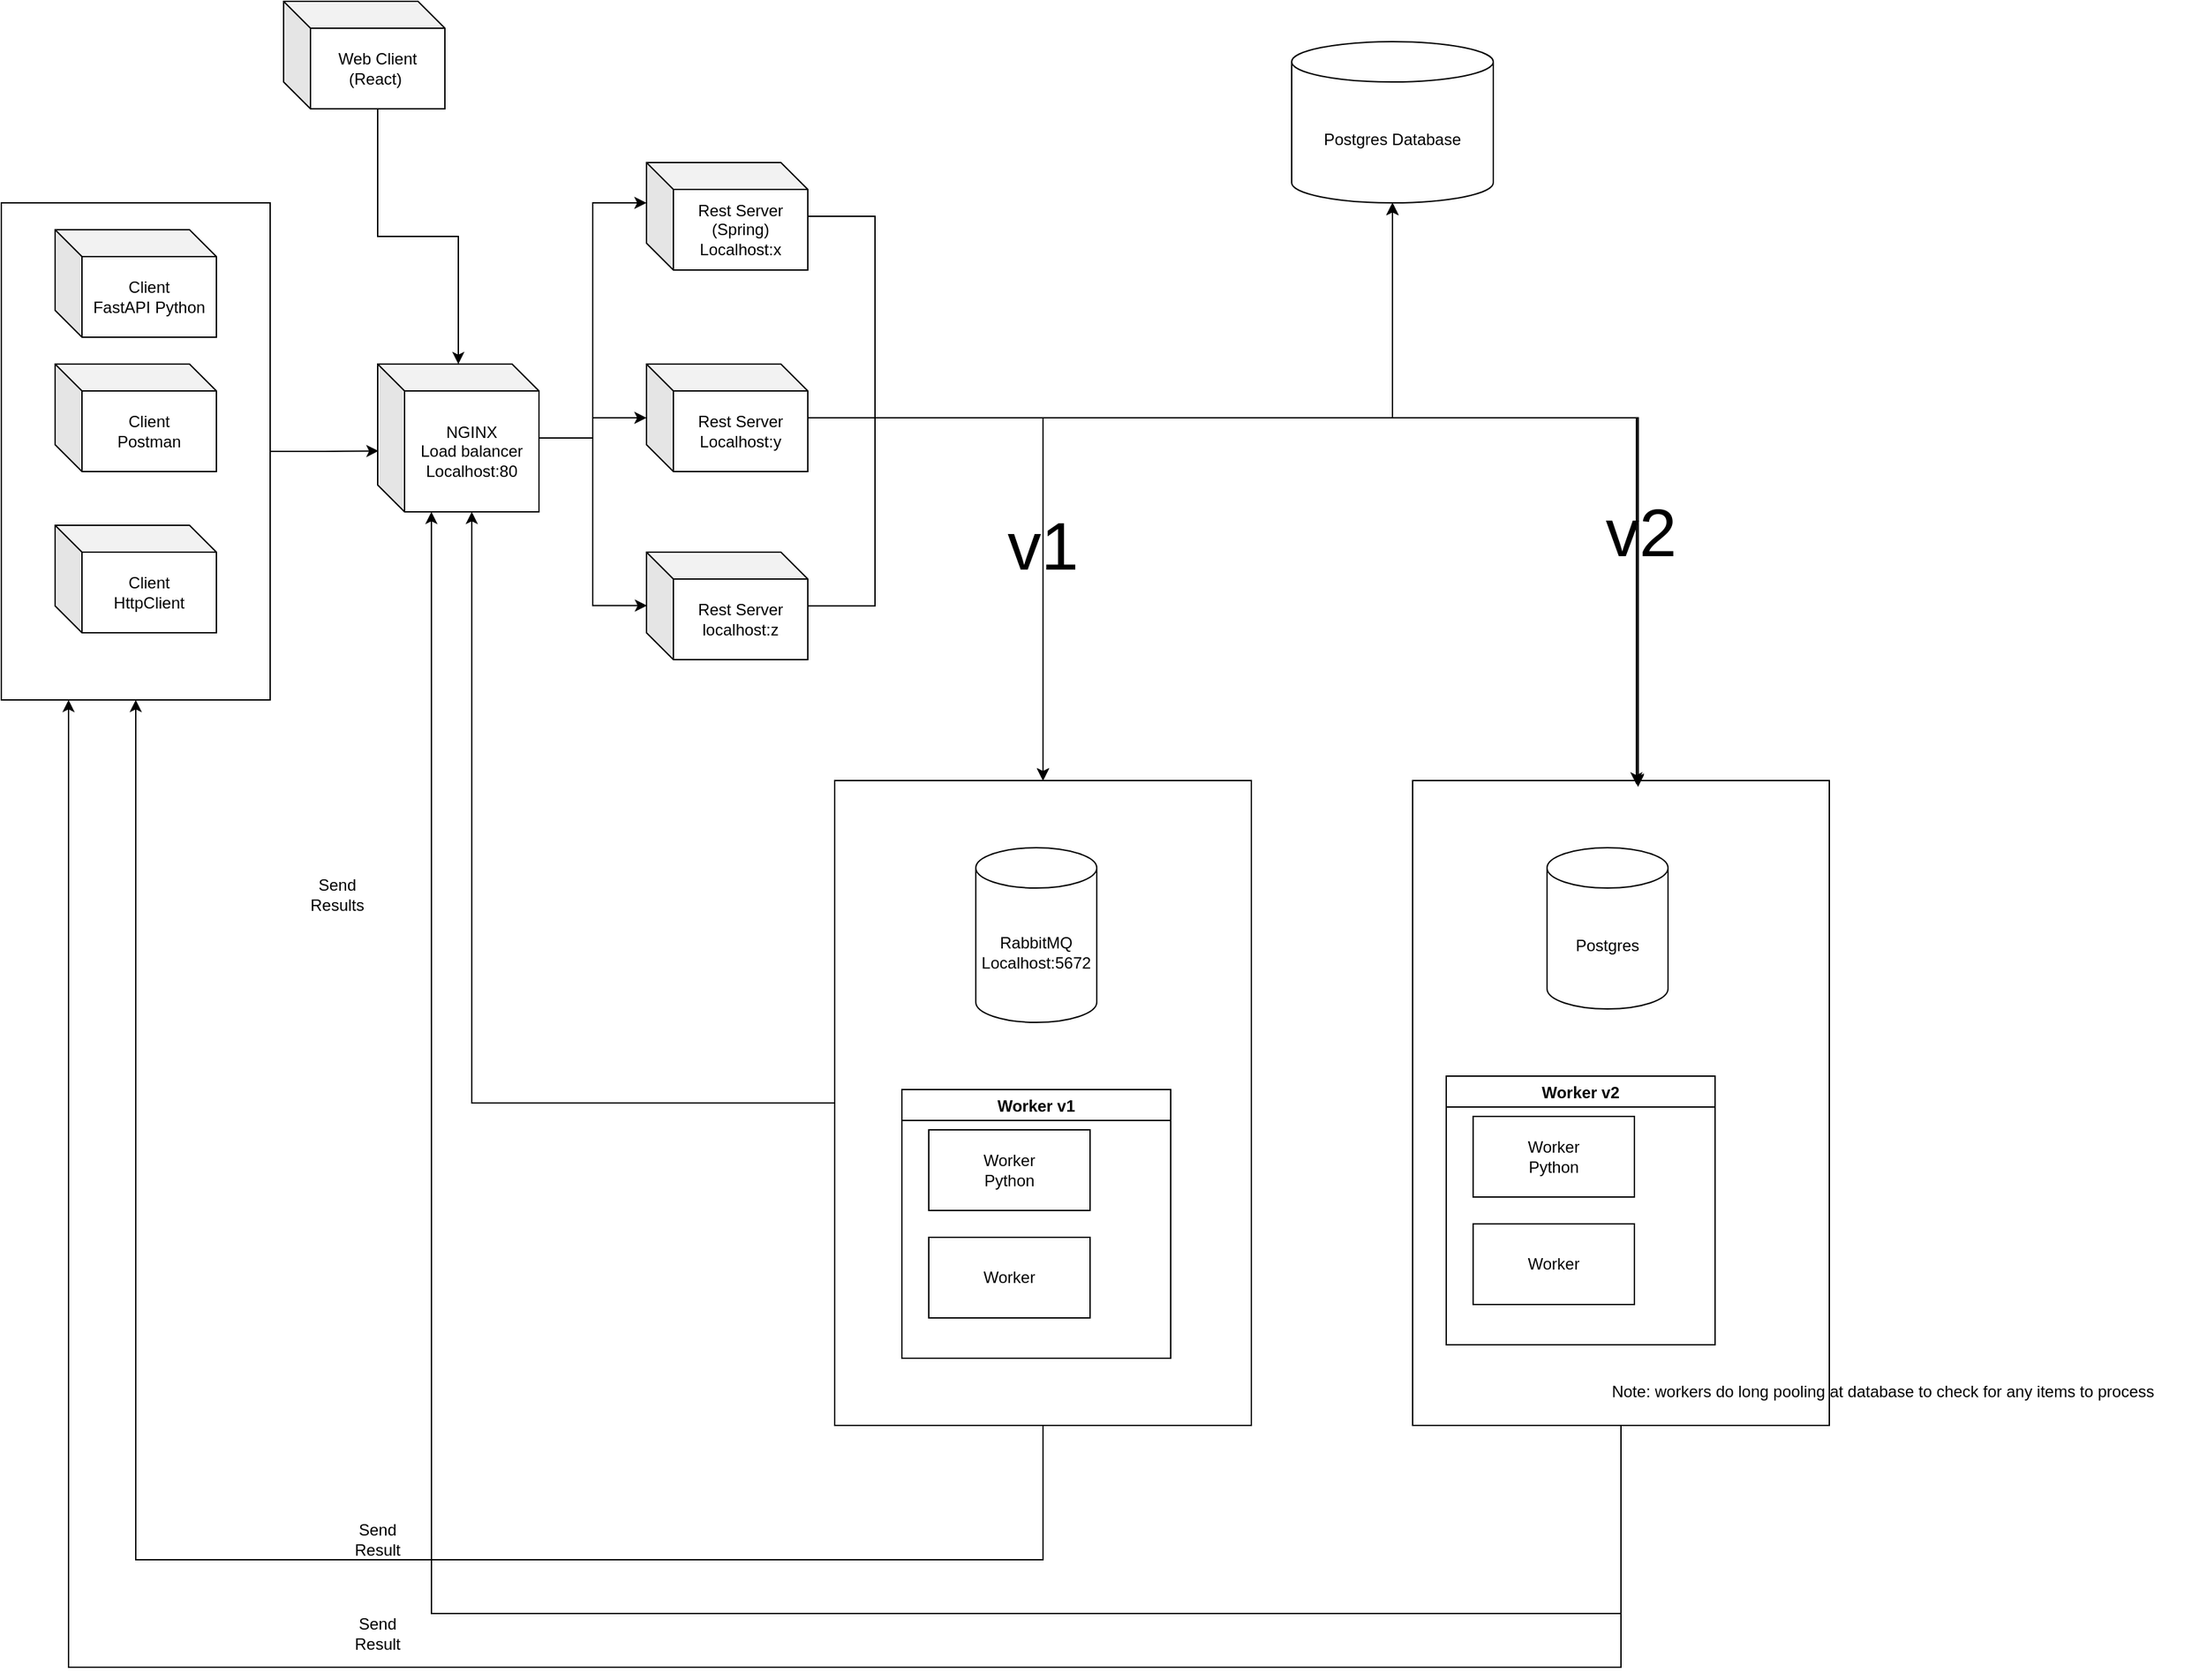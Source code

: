 <mxfile version="24.7.7">
  <diagram name="Page-1" id="Q3vNQCgLzrtsJ6CTCJEP">
    <mxGraphModel dx="1750" dy="942" grid="1" gridSize="10" guides="1" tooltips="1" connect="1" arrows="1" fold="1" page="1" pageScale="1" pageWidth="850" pageHeight="1100" math="0" shadow="0">
      <root>
        <mxCell id="0" />
        <mxCell id="1" parent="0" />
        <mxCell id="0zSylW8pa7HZD2Femb96-2" value="Client&lt;br&gt;FastAPI Python" style="shape=cube;whiteSpace=wrap;html=1;boundedLbl=1;backgroundOutline=1;darkOpacity=0.05;darkOpacity2=0.1;" vertex="1" parent="1">
          <mxGeometry x="120" y="230" width="120" height="80" as="geometry" />
        </mxCell>
        <mxCell id="0zSylW8pa7HZD2Femb96-3" value="Client&lt;br&gt;Postman" style="shape=cube;whiteSpace=wrap;html=1;boundedLbl=1;backgroundOutline=1;darkOpacity=0.05;darkOpacity2=0.1;" vertex="1" parent="1">
          <mxGeometry x="120" y="330" width="120" height="80" as="geometry" />
        </mxCell>
        <mxCell id="0zSylW8pa7HZD2Femb96-4" value="Client&lt;br&gt;HttpClient" style="shape=cube;whiteSpace=wrap;html=1;boundedLbl=1;backgroundOutline=1;darkOpacity=0.05;darkOpacity2=0.1;" vertex="1" parent="1">
          <mxGeometry x="120" y="450" width="120" height="80" as="geometry" />
        </mxCell>
        <mxCell id="0zSylW8pa7HZD2Femb96-13" style="edgeStyle=orthogonalEdgeStyle;rounded=0;orthogonalLoop=1;jettySize=auto;html=1;" edge="1" parent="1" source="0zSylW8pa7HZD2Femb96-5" target="0zSylW8pa7HZD2Femb96-10">
          <mxGeometry relative="1" as="geometry" />
        </mxCell>
        <mxCell id="0zSylW8pa7HZD2Femb96-5" value="NGINX&lt;br&gt;Load balancer&lt;br&gt;Localhost:&lt;span style=&quot;background-color: initial;&quot;&gt;80&lt;/span&gt;" style="shape=cube;whiteSpace=wrap;html=1;boundedLbl=1;backgroundOutline=1;darkOpacity=0.05;darkOpacity2=0.1;" vertex="1" parent="1">
          <mxGeometry x="360" y="330" width="120" height="110" as="geometry" />
        </mxCell>
        <mxCell id="0zSylW8pa7HZD2Femb96-56" style="edgeStyle=orthogonalEdgeStyle;rounded=0;orthogonalLoop=1;jettySize=auto;html=1;entryX=0.5;entryY=0;entryDx=0;entryDy=0;" edge="1" parent="1" source="0zSylW8pa7HZD2Femb96-9" target="0zSylW8pa7HZD2Femb96-55">
          <mxGeometry relative="1" as="geometry">
            <Array as="points">
              <mxPoint x="730" y="220" />
              <mxPoint x="730" y="370" />
              <mxPoint x="855" y="370" />
            </Array>
          </mxGeometry>
        </mxCell>
        <mxCell id="0zSylW8pa7HZD2Femb96-9" value="Rest Server&lt;br&gt;(Spring)&lt;br&gt;Localhost:x" style="shape=cube;whiteSpace=wrap;html=1;boundedLbl=1;backgroundOutline=1;darkOpacity=0.05;darkOpacity2=0.1;" vertex="1" parent="1">
          <mxGeometry x="560" y="180" width="120" height="80" as="geometry" />
        </mxCell>
        <mxCell id="0zSylW8pa7HZD2Femb96-57" style="edgeStyle=orthogonalEdgeStyle;rounded=0;orthogonalLoop=1;jettySize=auto;html=1;entryX=0.5;entryY=0;entryDx=0;entryDy=0;" edge="1" parent="1" source="0zSylW8pa7HZD2Femb96-10" target="0zSylW8pa7HZD2Femb96-55">
          <mxGeometry relative="1" as="geometry" />
        </mxCell>
        <mxCell id="0zSylW8pa7HZD2Femb96-10" value="Rest Server&lt;div&gt;Localhost:y&lt;/div&gt;" style="shape=cube;whiteSpace=wrap;html=1;boundedLbl=1;backgroundOutline=1;darkOpacity=0.05;darkOpacity2=0.1;" vertex="1" parent="1">
          <mxGeometry x="560" y="330" width="120" height="80" as="geometry" />
        </mxCell>
        <mxCell id="0zSylW8pa7HZD2Femb96-58" style="edgeStyle=orthogonalEdgeStyle;rounded=0;orthogonalLoop=1;jettySize=auto;html=1;entryX=0.5;entryY=0;entryDx=0;entryDy=0;" edge="1" parent="1" source="0zSylW8pa7HZD2Femb96-11" target="0zSylW8pa7HZD2Femb96-55">
          <mxGeometry relative="1" as="geometry">
            <Array as="points">
              <mxPoint x="730" y="510" />
              <mxPoint x="730" y="370" />
              <mxPoint x="855" y="370" />
            </Array>
          </mxGeometry>
        </mxCell>
        <mxCell id="0zSylW8pa7HZD2Femb96-11" value="Rest Server&lt;br&gt;localhost:z" style="shape=cube;whiteSpace=wrap;html=1;boundedLbl=1;backgroundOutline=1;darkOpacity=0.05;darkOpacity2=0.1;" vertex="1" parent="1">
          <mxGeometry x="560" y="470" width="120" height="80" as="geometry" />
        </mxCell>
        <mxCell id="0zSylW8pa7HZD2Femb96-12" style="edgeStyle=orthogonalEdgeStyle;rounded=0;orthogonalLoop=1;jettySize=auto;html=1;entryX=0;entryY=0;entryDx=0;entryDy=30;entryPerimeter=0;" edge="1" parent="1" source="0zSylW8pa7HZD2Femb96-5" target="0zSylW8pa7HZD2Femb96-9">
          <mxGeometry relative="1" as="geometry" />
        </mxCell>
        <mxCell id="0zSylW8pa7HZD2Femb96-14" style="edgeStyle=orthogonalEdgeStyle;rounded=0;orthogonalLoop=1;jettySize=auto;html=1;entryX=0.003;entryY=0.497;entryDx=0;entryDy=0;entryPerimeter=0;" edge="1" parent="1" source="0zSylW8pa7HZD2Femb96-5" target="0zSylW8pa7HZD2Femb96-11">
          <mxGeometry relative="1" as="geometry" />
        </mxCell>
        <mxCell id="0zSylW8pa7HZD2Femb96-31" value="" style="rounded=0;whiteSpace=wrap;html=1;fillColor=none;" vertex="1" parent="1">
          <mxGeometry x="80" y="210" width="200" height="370" as="geometry" />
        </mxCell>
        <mxCell id="0zSylW8pa7HZD2Femb96-33" style="edgeStyle=orthogonalEdgeStyle;rounded=0;orthogonalLoop=1;jettySize=auto;html=1;entryX=0.005;entryY=0.588;entryDx=0;entryDy=0;entryPerimeter=0;" edge="1" parent="1" source="0zSylW8pa7HZD2Femb96-31" target="0zSylW8pa7HZD2Femb96-5">
          <mxGeometry relative="1" as="geometry" />
        </mxCell>
        <mxCell id="0zSylW8pa7HZD2Femb96-35" value="Postgres" style="shape=cylinder3;whiteSpace=wrap;html=1;boundedLbl=1;backgroundOutline=1;size=15;" vertex="1" parent="1">
          <mxGeometry x="1230" y="690" width="90" height="120" as="geometry" />
        </mxCell>
        <mxCell id="0zSylW8pa7HZD2Femb96-45" value="Worker v2" style="swimlane;startSize=23;" vertex="1" parent="1">
          <mxGeometry x="1155" y="860" width="200" height="200" as="geometry" />
        </mxCell>
        <mxCell id="0zSylW8pa7HZD2Femb96-46" value="Worker&lt;br&gt;Python" style="rounded=0;whiteSpace=wrap;html=1;" vertex="1" parent="0zSylW8pa7HZD2Femb96-45">
          <mxGeometry x="20" y="30" width="120" height="60" as="geometry" />
        </mxCell>
        <mxCell id="0zSylW8pa7HZD2Femb96-47" value="Worker" style="rounded=0;whiteSpace=wrap;html=1;" vertex="1" parent="0zSylW8pa7HZD2Femb96-45">
          <mxGeometry x="20" y="110" width="120" height="60" as="geometry" />
        </mxCell>
        <mxCell id="0zSylW8pa7HZD2Femb96-66" style="edgeStyle=orthogonalEdgeStyle;rounded=0;orthogonalLoop=1;jettySize=auto;html=1;entryX=0.25;entryY=1;entryDx=0;entryDy=0;" edge="1" parent="1" source="0zSylW8pa7HZD2Femb96-50" target="0zSylW8pa7HZD2Femb96-31">
          <mxGeometry relative="1" as="geometry">
            <Array as="points">
              <mxPoint x="1285" y="1300" />
              <mxPoint x="130" y="1300" />
            </Array>
          </mxGeometry>
        </mxCell>
        <mxCell id="0zSylW8pa7HZD2Femb96-50" value="" style="rounded=0;whiteSpace=wrap;html=1;fillColor=none;" vertex="1" parent="1">
          <mxGeometry x="1130" y="640" width="310" height="480" as="geometry" />
        </mxCell>
        <mxCell id="0zSylW8pa7HZD2Femb96-51" value="RabbitMQ&lt;br&gt;Localhost:5672" style="shape=cylinder3;whiteSpace=wrap;html=1;boundedLbl=1;backgroundOutline=1;size=15;" vertex="1" parent="1">
          <mxGeometry x="805" y="690" width="90" height="130" as="geometry" />
        </mxCell>
        <mxCell id="0zSylW8pa7HZD2Femb96-52" value="Worker v1" style="swimlane;startSize=23;" vertex="1" parent="1">
          <mxGeometry x="750" y="870" width="200" height="200" as="geometry" />
        </mxCell>
        <mxCell id="0zSylW8pa7HZD2Femb96-53" value="Worker&lt;br&gt;Python" style="rounded=0;whiteSpace=wrap;html=1;" vertex="1" parent="0zSylW8pa7HZD2Femb96-52">
          <mxGeometry x="20" y="30" width="120" height="60" as="geometry" />
        </mxCell>
        <mxCell id="0zSylW8pa7HZD2Femb96-54" value="Worker" style="rounded=0;whiteSpace=wrap;html=1;" vertex="1" parent="0zSylW8pa7HZD2Femb96-52">
          <mxGeometry x="20" y="110" width="120" height="60" as="geometry" />
        </mxCell>
        <mxCell id="0zSylW8pa7HZD2Femb96-65" style="edgeStyle=orthogonalEdgeStyle;rounded=0;orthogonalLoop=1;jettySize=auto;html=1;entryX=0.5;entryY=1;entryDx=0;entryDy=0;" edge="1" parent="1" source="0zSylW8pa7HZD2Femb96-55" target="0zSylW8pa7HZD2Femb96-31">
          <mxGeometry relative="1" as="geometry">
            <Array as="points">
              <mxPoint x="855" y="1220" />
              <mxPoint x="180" y="1220" />
            </Array>
          </mxGeometry>
        </mxCell>
        <mxCell id="0zSylW8pa7HZD2Femb96-55" value="" style="rounded=0;whiteSpace=wrap;html=1;fillColor=none;" vertex="1" parent="1">
          <mxGeometry x="700" y="640" width="310" height="480" as="geometry" />
        </mxCell>
        <mxCell id="0zSylW8pa7HZD2Femb96-59" value="&lt;font style=&quot;font-size: 50px;&quot;&gt;v1&lt;/font&gt;" style="text;html=1;align=center;verticalAlign=middle;whiteSpace=wrap;rounded=0;" vertex="1" parent="1">
          <mxGeometry x="825" y="450" width="60" height="30" as="geometry" />
        </mxCell>
        <mxCell id="0zSylW8pa7HZD2Femb96-61" style="edgeStyle=orthogonalEdgeStyle;rounded=0;orthogonalLoop=1;jettySize=auto;html=1;entryX=0.541;entryY=0.01;entryDx=0;entryDy=0;entryPerimeter=0;" edge="1" parent="1" source="0zSylW8pa7HZD2Femb96-9" target="0zSylW8pa7HZD2Femb96-50">
          <mxGeometry relative="1" as="geometry">
            <Array as="points">
              <mxPoint x="730" y="220" />
              <mxPoint x="730" y="370" />
              <mxPoint x="1298" y="370" />
            </Array>
          </mxGeometry>
        </mxCell>
        <mxCell id="0zSylW8pa7HZD2Femb96-62" style="edgeStyle=orthogonalEdgeStyle;rounded=0;orthogonalLoop=1;jettySize=auto;html=1;entryX=0.541;entryY=0.008;entryDx=0;entryDy=0;entryPerimeter=0;" edge="1" parent="1" source="0zSylW8pa7HZD2Femb96-10" target="0zSylW8pa7HZD2Femb96-50">
          <mxGeometry relative="1" as="geometry" />
        </mxCell>
        <mxCell id="0zSylW8pa7HZD2Femb96-63" style="edgeStyle=orthogonalEdgeStyle;rounded=0;orthogonalLoop=1;jettySize=auto;html=1;entryX=0.537;entryY=0.006;entryDx=0;entryDy=0;entryPerimeter=0;" edge="1" parent="1" source="0zSylW8pa7HZD2Femb96-11" target="0zSylW8pa7HZD2Femb96-50">
          <mxGeometry relative="1" as="geometry">
            <Array as="points">
              <mxPoint x="730" y="510" />
              <mxPoint x="730" y="370" />
              <mxPoint x="1297" y="370" />
            </Array>
          </mxGeometry>
        </mxCell>
        <mxCell id="0zSylW8pa7HZD2Femb96-64" value="&lt;font style=&quot;font-size: 50px;&quot;&gt;v2&lt;/font&gt;" style="text;html=1;align=center;verticalAlign=middle;whiteSpace=wrap;rounded=0;" vertex="1" parent="1">
          <mxGeometry x="1270" y="440" width="60" height="30" as="geometry" />
        </mxCell>
        <mxCell id="0zSylW8pa7HZD2Femb96-67" value="Send Result" style="text;html=1;align=center;verticalAlign=middle;whiteSpace=wrap;rounded=0;" vertex="1" parent="1">
          <mxGeometry x="330" y="1190" width="60" height="30" as="geometry" />
        </mxCell>
        <mxCell id="0zSylW8pa7HZD2Femb96-68" value="Send Result" style="text;html=1;align=center;verticalAlign=middle;whiteSpace=wrap;rounded=0;" vertex="1" parent="1">
          <mxGeometry x="330" y="1260" width="60" height="30" as="geometry" />
        </mxCell>
        <mxCell id="0zSylW8pa7HZD2Femb96-70" value="Note: workers do long pooling at database to check for any items to process" style="text;html=1;align=center;verticalAlign=middle;whiteSpace=wrap;rounded=0;" vertex="1" parent="1">
          <mxGeometry x="1240" y="1080" width="480" height="30" as="geometry" />
        </mxCell>
        <mxCell id="0zSylW8pa7HZD2Femb96-72" style="edgeStyle=orthogonalEdgeStyle;rounded=0;orthogonalLoop=1;jettySize=auto;html=1;exitX=0;exitY=0;exitDx=70;exitDy=80;exitPerimeter=0;" edge="1" parent="1" source="0zSylW8pa7HZD2Femb96-80" target="0zSylW8pa7HZD2Femb96-5">
          <mxGeometry relative="1" as="geometry">
            <mxPoint x="380" y="120" as="sourcePoint" />
          </mxGeometry>
        </mxCell>
        <mxCell id="0zSylW8pa7HZD2Femb96-73" value="Postgres Database" style="shape=cylinder3;whiteSpace=wrap;html=1;boundedLbl=1;backgroundOutline=1;size=15;" vertex="1" parent="1">
          <mxGeometry x="1040" y="90" width="150" height="120" as="geometry" />
        </mxCell>
        <mxCell id="0zSylW8pa7HZD2Femb96-74" style="edgeStyle=orthogonalEdgeStyle;rounded=0;orthogonalLoop=1;jettySize=auto;html=1;entryX=0.5;entryY=1;entryDx=0;entryDy=0;entryPerimeter=0;" edge="1" parent="1" source="0zSylW8pa7HZD2Femb96-10" target="0zSylW8pa7HZD2Femb96-73">
          <mxGeometry relative="1" as="geometry" />
        </mxCell>
        <mxCell id="0zSylW8pa7HZD2Femb96-75" style="edgeStyle=orthogonalEdgeStyle;rounded=0;orthogonalLoop=1;jettySize=auto;html=1;entryX=0.5;entryY=1;entryDx=0;entryDy=0;entryPerimeter=0;" edge="1" parent="1" source="0zSylW8pa7HZD2Femb96-9" target="0zSylW8pa7HZD2Femb96-73">
          <mxGeometry relative="1" as="geometry">
            <Array as="points">
              <mxPoint x="730" y="220" />
              <mxPoint x="730" y="370" />
              <mxPoint x="1115" y="370" />
            </Array>
          </mxGeometry>
        </mxCell>
        <mxCell id="0zSylW8pa7HZD2Femb96-76" style="edgeStyle=orthogonalEdgeStyle;rounded=0;orthogonalLoop=1;jettySize=auto;html=1;entryX=0.5;entryY=1;entryDx=0;entryDy=0;entryPerimeter=0;" edge="1" parent="1" source="0zSylW8pa7HZD2Femb96-11" target="0zSylW8pa7HZD2Femb96-73">
          <mxGeometry relative="1" as="geometry">
            <Array as="points">
              <mxPoint x="730" y="510" />
              <mxPoint x="730" y="370" />
              <mxPoint x="1115" y="370" />
            </Array>
          </mxGeometry>
        </mxCell>
        <mxCell id="0zSylW8pa7HZD2Femb96-77" style="edgeStyle=orthogonalEdgeStyle;rounded=0;orthogonalLoop=1;jettySize=auto;html=1;entryX=0;entryY=0;entryDx=70;entryDy=110;entryPerimeter=0;" edge="1" parent="1" source="0zSylW8pa7HZD2Femb96-55" target="0zSylW8pa7HZD2Femb96-5">
          <mxGeometry relative="1" as="geometry" />
        </mxCell>
        <mxCell id="0zSylW8pa7HZD2Femb96-78" style="edgeStyle=orthogonalEdgeStyle;rounded=0;orthogonalLoop=1;jettySize=auto;html=1;entryX=0.333;entryY=1;entryDx=0;entryDy=0;entryPerimeter=0;" edge="1" parent="1" source="0zSylW8pa7HZD2Femb96-50" target="0zSylW8pa7HZD2Femb96-5">
          <mxGeometry relative="1" as="geometry">
            <Array as="points">
              <mxPoint x="1285" y="1260" />
              <mxPoint x="400" y="1260" />
            </Array>
          </mxGeometry>
        </mxCell>
        <mxCell id="0zSylW8pa7HZD2Femb96-79" value="Send Results" style="text;html=1;align=center;verticalAlign=middle;whiteSpace=wrap;rounded=0;" vertex="1" parent="1">
          <mxGeometry x="300" y="710" width="60" height="30" as="geometry" />
        </mxCell>
        <mxCell id="0zSylW8pa7HZD2Femb96-80" value="Web Client&lt;br&gt;(React)&amp;nbsp;" style="shape=cube;whiteSpace=wrap;html=1;boundedLbl=1;backgroundOutline=1;darkOpacity=0.05;darkOpacity2=0.1;" vertex="1" parent="1">
          <mxGeometry x="290" y="60" width="120" height="80" as="geometry" />
        </mxCell>
      </root>
    </mxGraphModel>
  </diagram>
</mxfile>

